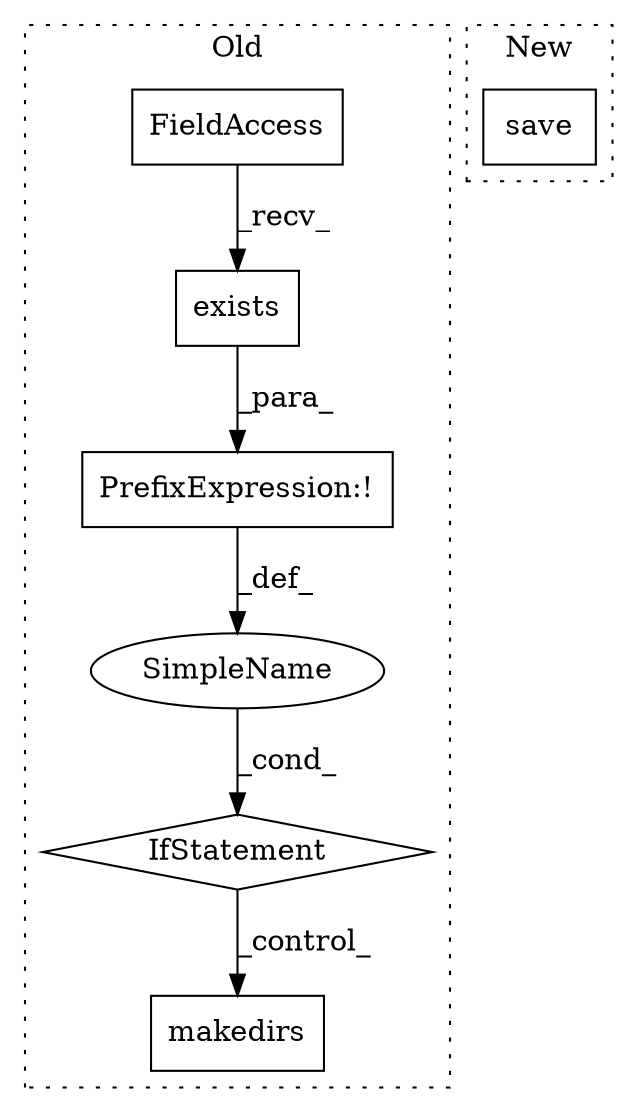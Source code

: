 digraph G {
subgraph cluster0 {
1 [label="exists" a="32" s="799,822" l="7,1" shape="box"];
3 [label="FieldAccess" a="22" s="791" l="7" shape="box"];
4 [label="makedirs" a="32" s="893,915" l="9,1" shape="box"];
5 [label="IfStatement" a="25" s="786,823" l="4,2" shape="diamond"];
6 [label="PrefixExpression:!" a="38" s="790" l="1" shape="box"];
7 [label="SimpleName" a="42" s="" l="" shape="ellipse"];
label = "Old";
style="dotted";
}
subgraph cluster1 {
2 [label="save" a="32" s="1081,1094" l="5,1" shape="box"];
label = "New";
style="dotted";
}
1 -> 6 [label="_para_"];
3 -> 1 [label="_recv_"];
5 -> 4 [label="_control_"];
6 -> 7 [label="_def_"];
7 -> 5 [label="_cond_"];
}